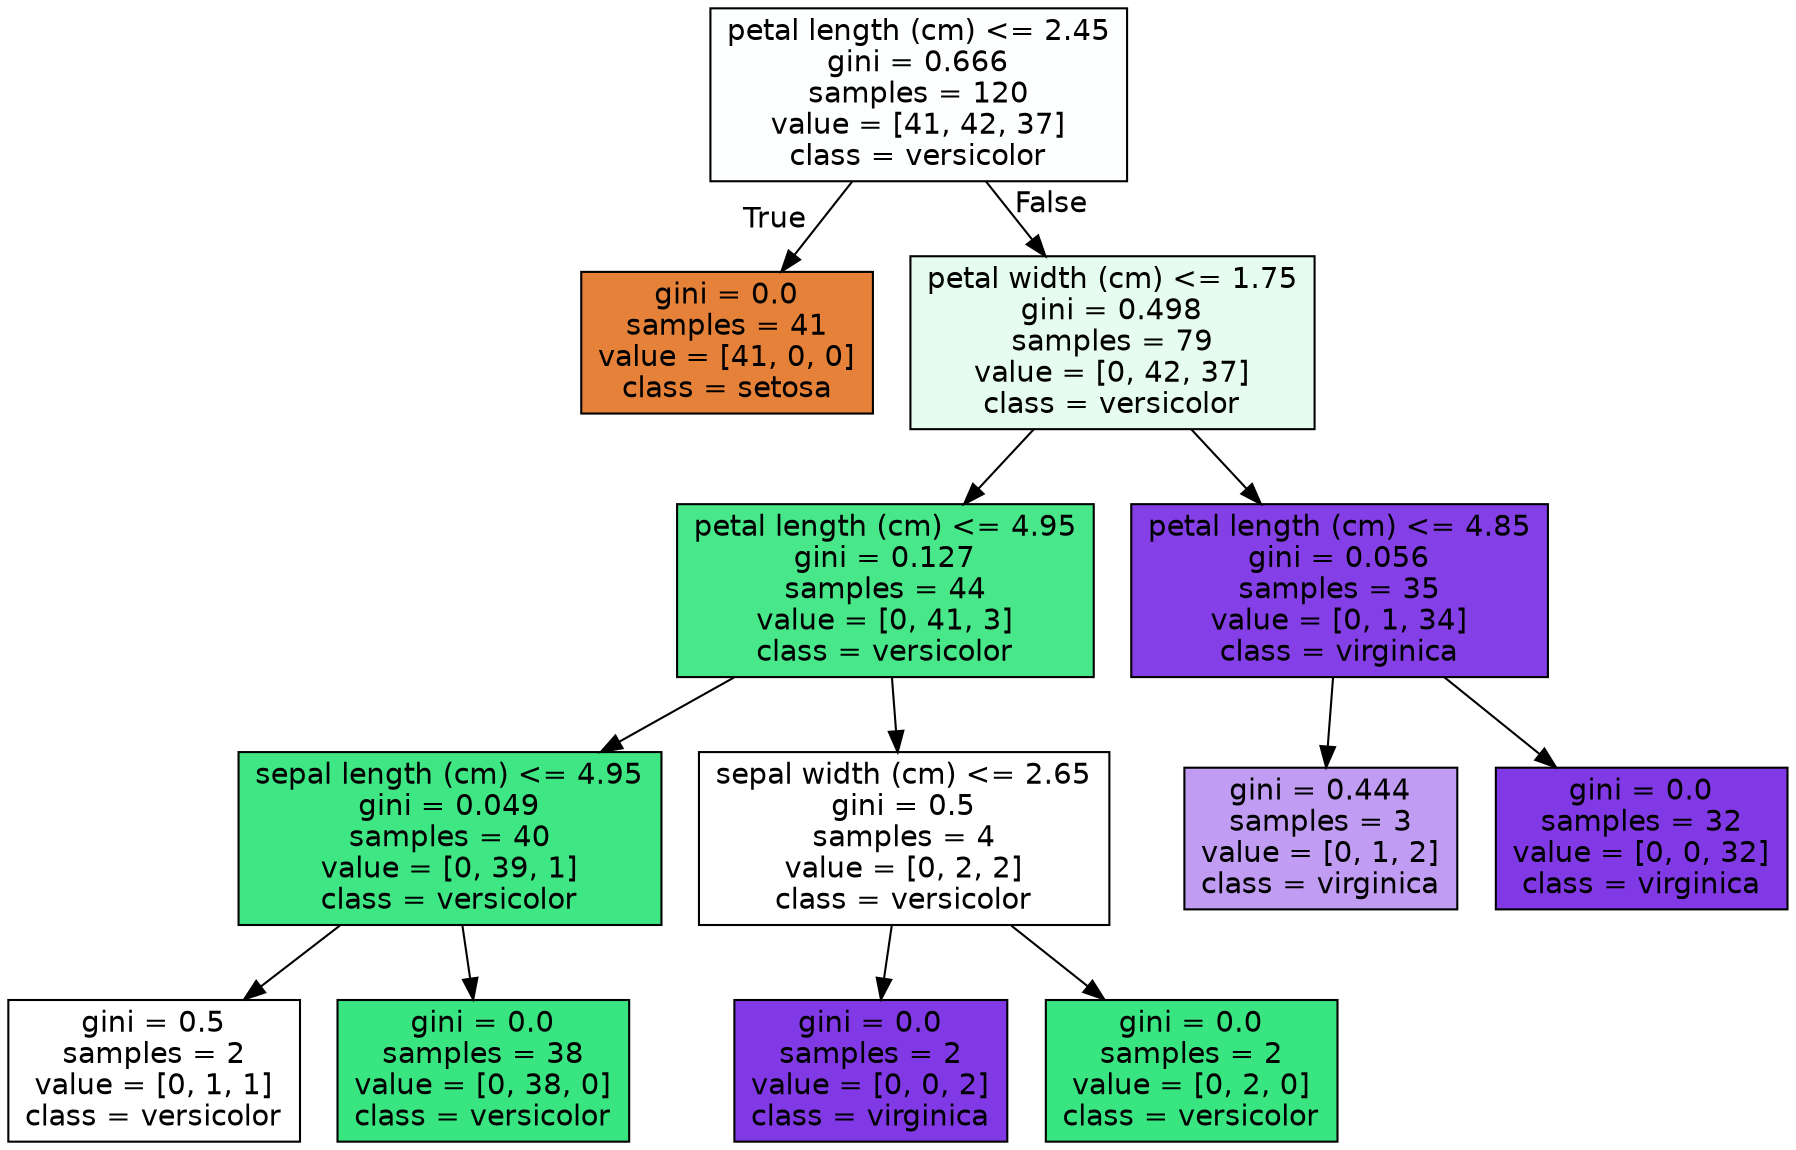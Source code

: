 digraph Tree {
node [shape=box, style="filled", color="black", fontname="helvetica"] ;
edge [fontname="helvetica"] ;
0 [label="petal length (cm) <= 2.45\ngini = 0.666\nsamples = 120\nvalue = [41, 42, 37]\nclass = versicolor", fillcolor="#fcfffd"] ;
1 [label="gini = 0.0\nsamples = 41\nvalue = [41, 0, 0]\nclass = setosa", fillcolor="#e58139"] ;
0 -> 1 [labeldistance=2.5, labelangle=45, headlabel="True"] ;
2 [label="petal width (cm) <= 1.75\ngini = 0.498\nsamples = 79\nvalue = [0, 42, 37]\nclass = versicolor", fillcolor="#e7fcf0"] ;
0 -> 2 [labeldistance=2.5, labelangle=-45, headlabel="False"] ;
3 [label="petal length (cm) <= 4.95\ngini = 0.127\nsamples = 44\nvalue = [0, 41, 3]\nclass = versicolor", fillcolor="#47e78a"] ;
2 -> 3 ;
4 [label="sepal length (cm) <= 4.95\ngini = 0.049\nsamples = 40\nvalue = [0, 39, 1]\nclass = versicolor", fillcolor="#3ee684"] ;
3 -> 4 ;
5 [label="gini = 0.5\nsamples = 2\nvalue = [0, 1, 1]\nclass = versicolor", fillcolor="#ffffff"] ;
4 -> 5 ;
6 [label="gini = 0.0\nsamples = 38\nvalue = [0, 38, 0]\nclass = versicolor", fillcolor="#39e581"] ;
4 -> 6 ;
7 [label="sepal width (cm) <= 2.65\ngini = 0.5\nsamples = 4\nvalue = [0, 2, 2]\nclass = versicolor", fillcolor="#ffffff"] ;
3 -> 7 ;
8 [label="gini = 0.0\nsamples = 2\nvalue = [0, 0, 2]\nclass = virginica", fillcolor="#8139e5"] ;
7 -> 8 ;
9 [label="gini = 0.0\nsamples = 2\nvalue = [0, 2, 0]\nclass = versicolor", fillcolor="#39e581"] ;
7 -> 9 ;
10 [label="petal length (cm) <= 4.85\ngini = 0.056\nsamples = 35\nvalue = [0, 1, 34]\nclass = virginica", fillcolor="#853fe6"] ;
2 -> 10 ;
11 [label="gini = 0.444\nsamples = 3\nvalue = [0, 1, 2]\nclass = virginica", fillcolor="#c09cf2"] ;
10 -> 11 ;
12 [label="gini = 0.0\nsamples = 32\nvalue = [0, 0, 32]\nclass = virginica", fillcolor="#8139e5"] ;
10 -> 12 ;
}